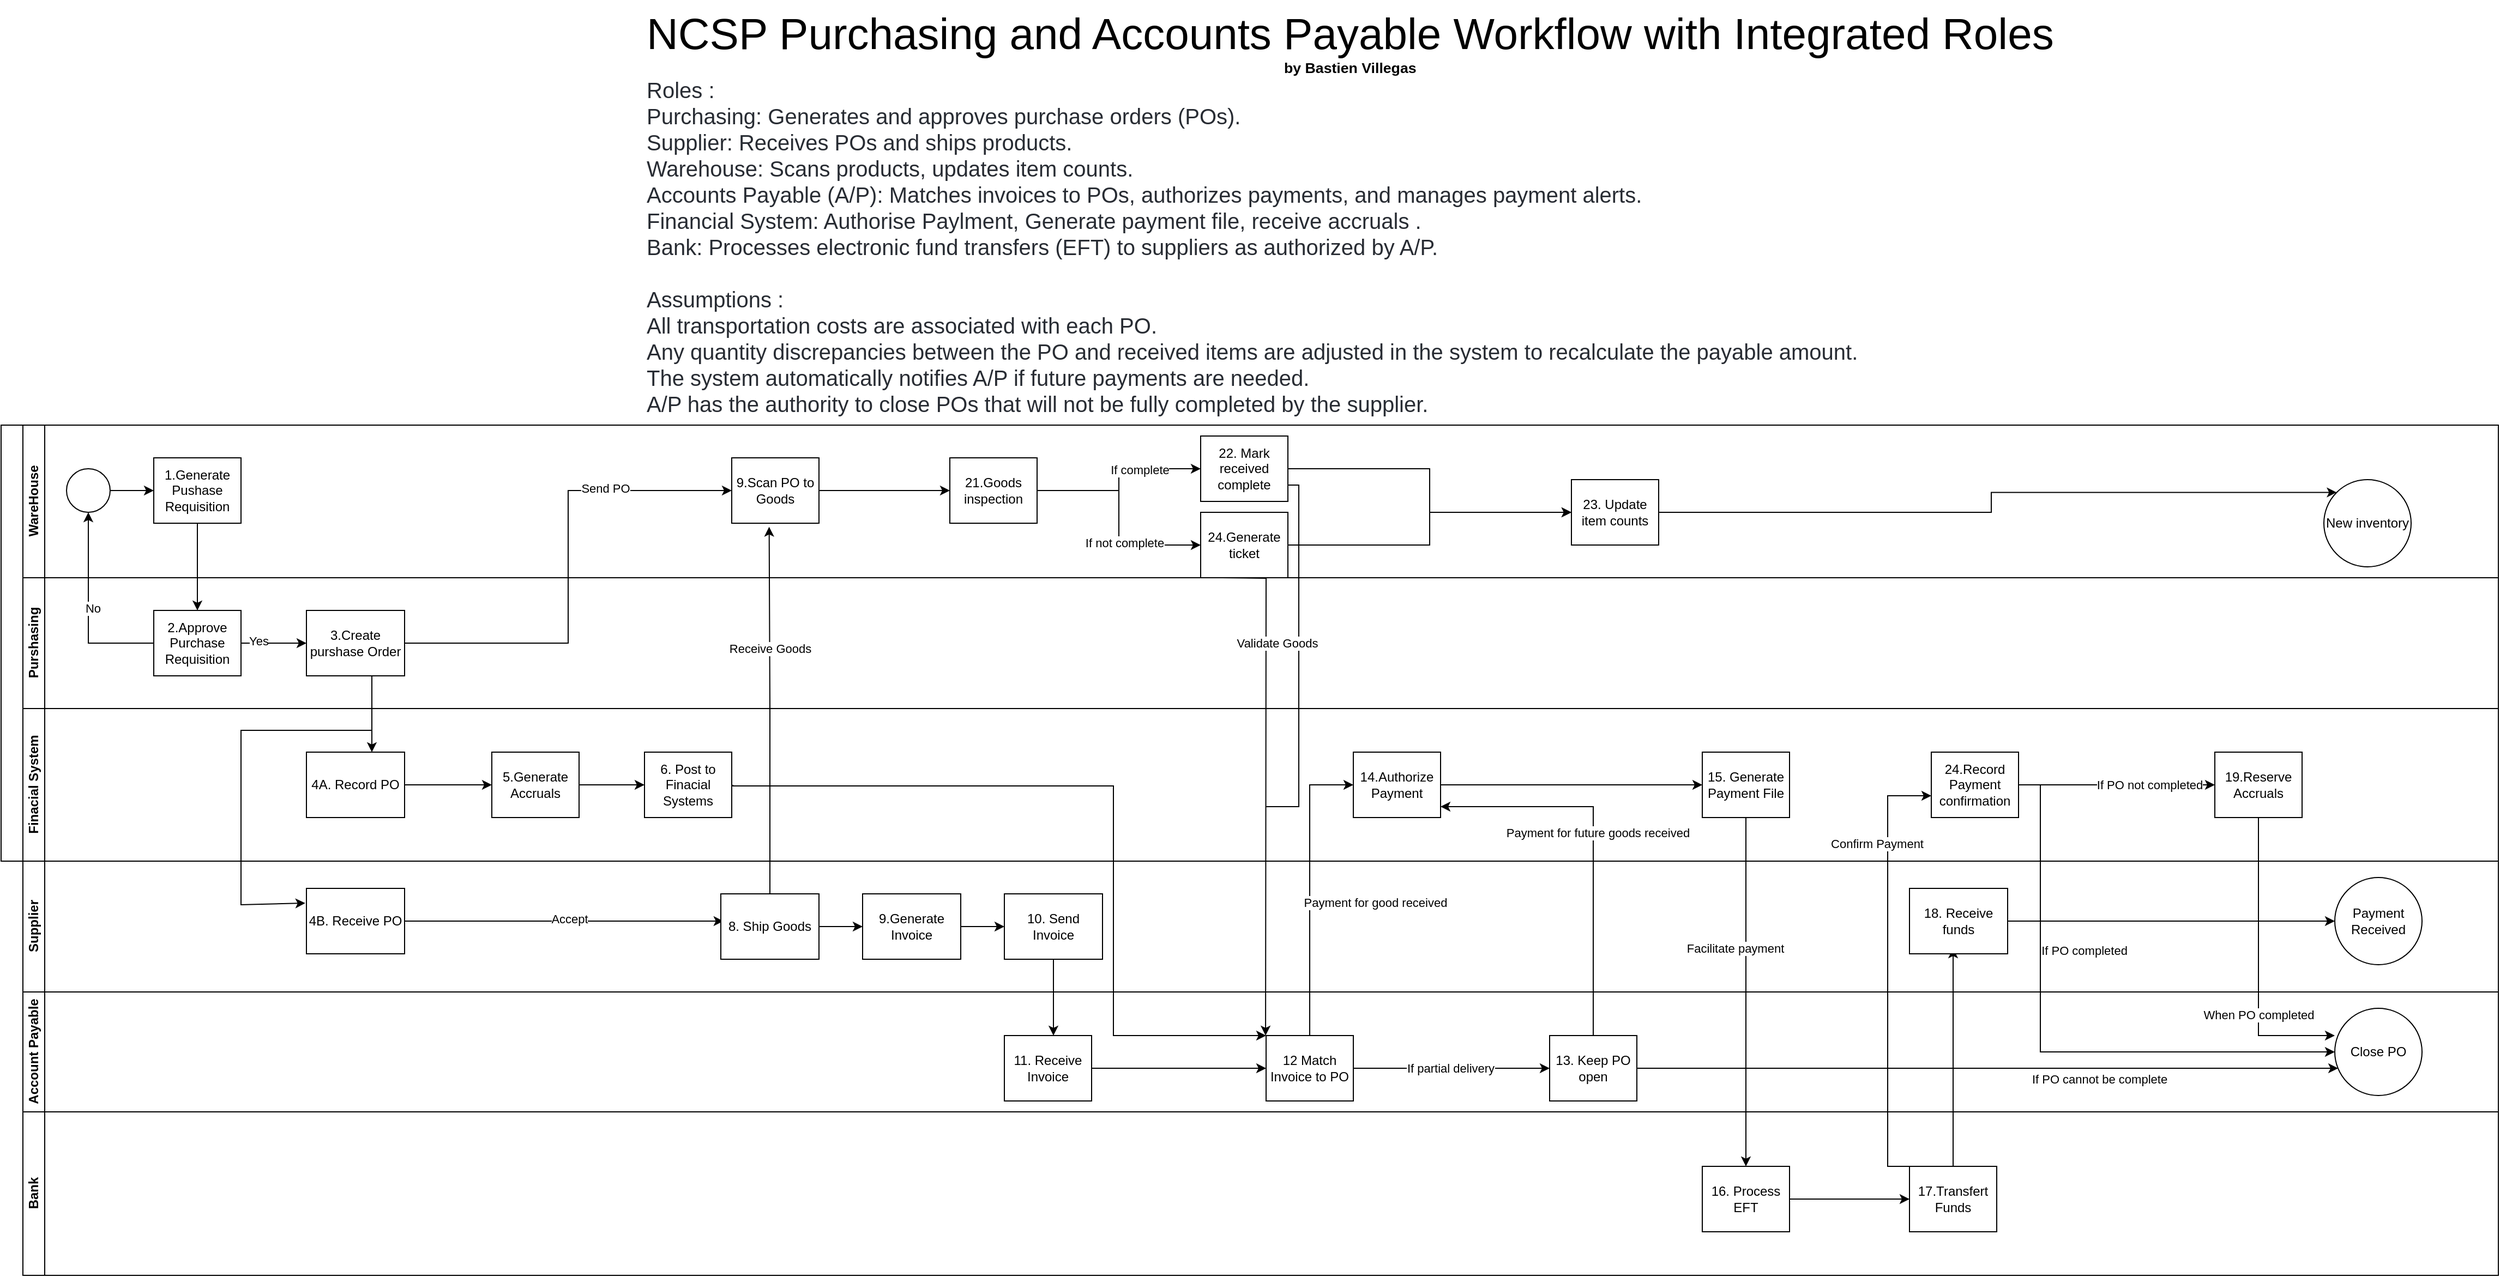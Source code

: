 <mxfile version="24.8.6">
  <diagram id="prtHgNgQTEPvFCAcTncT" name="Page-1">
    <mxGraphModel dx="1509" dy="1954" grid="1" gridSize="10" guides="1" tooltips="1" connect="1" arrows="1" fold="1" page="1" pageScale="1" pageWidth="827" pageHeight="1169" math="0" shadow="0">
      <root>
        <mxCell id="0" />
        <mxCell id="1" parent="0" />
        <mxCell id="dNxyNK7c78bLwvsdeMH5-19" value="" style="swimlane;html=1;childLayout=stackLayout;resizeParent=1;resizeParentMax=0;horizontal=0;startSize=20;horizontalStack=0;" parent="1" vertex="1">
          <mxGeometry x="120" y="100" width="2290" height="400" as="geometry" />
        </mxCell>
        <mxCell id="dNxyNK7c78bLwvsdeMH5-20" value="WareHouse" style="swimlane;html=1;startSize=20;horizontal=0;" parent="dNxyNK7c78bLwvsdeMH5-19" vertex="1">
          <mxGeometry x="20" width="2270" height="140" as="geometry" />
        </mxCell>
        <mxCell id="dNxyNK7c78bLwvsdeMH5-25" value="" style="edgeStyle=orthogonalEdgeStyle;rounded=0;orthogonalLoop=1;jettySize=auto;html=1;" parent="dNxyNK7c78bLwvsdeMH5-20" source="dNxyNK7c78bLwvsdeMH5-23" target="dNxyNK7c78bLwvsdeMH5-24" edge="1">
          <mxGeometry relative="1" as="geometry" />
        </mxCell>
        <mxCell id="dNxyNK7c78bLwvsdeMH5-23" value="" style="ellipse;whiteSpace=wrap;html=1;" parent="dNxyNK7c78bLwvsdeMH5-20" vertex="1">
          <mxGeometry x="40" y="40" width="40" height="40" as="geometry" />
        </mxCell>
        <mxCell id="dNxyNK7c78bLwvsdeMH5-24" value="1.Generate Pushase Requisition" style="rounded=0;whiteSpace=wrap;html=1;fontFamily=Helvetica;fontSize=12;fontColor=#000000;align=center;" parent="dNxyNK7c78bLwvsdeMH5-20" vertex="1">
          <mxGeometry x="120" y="30" width="80" height="60" as="geometry" />
        </mxCell>
        <mxCell id="GPdUt59Fllx6KTMSL-Bm-47" style="edgeStyle=orthogonalEdgeStyle;rounded=0;orthogonalLoop=1;jettySize=auto;html=1;entryX=0;entryY=0.5;entryDx=0;entryDy=0;" parent="dNxyNK7c78bLwvsdeMH5-20" source="GPdUt59Fllx6KTMSL-Bm-37" edge="1">
          <mxGeometry relative="1" as="geometry">
            <mxPoint x="850" y="60" as="targetPoint" />
          </mxGeometry>
        </mxCell>
        <mxCell id="GPdUt59Fllx6KTMSL-Bm-37" value="9.Scan PO to Goods" style="rounded=0;whiteSpace=wrap;html=1;fontFamily=Helvetica;fontSize=12;fontColor=#000000;align=center;" parent="dNxyNK7c78bLwvsdeMH5-20" vertex="1">
          <mxGeometry x="650" y="30" width="80" height="60" as="geometry" />
        </mxCell>
        <mxCell id="GPdUt59Fllx6KTMSL-Bm-49" style="edgeStyle=orthogonalEdgeStyle;rounded=0;orthogonalLoop=1;jettySize=auto;html=1;entryX=0;entryY=0.5;entryDx=0;entryDy=0;" parent="dNxyNK7c78bLwvsdeMH5-20" source="GPdUt59Fllx6KTMSL-Bm-48" edge="1" target="GPdUt59Fllx6KTMSL-Bm-50">
          <mxGeometry relative="1" as="geometry">
            <mxPoint x="1350" y="60" as="targetPoint" />
          </mxGeometry>
        </mxCell>
        <mxCell id="jwcuVaJV-Ig-lTEbjZCl-29" style="edgeStyle=orthogonalEdgeStyle;rounded=0;orthogonalLoop=1;jettySize=auto;html=1;exitX=1;exitY=0.75;exitDx=0;exitDy=0;endArrow=none;endFill=0;" edge="1" parent="dNxyNK7c78bLwvsdeMH5-20" source="GPdUt59Fllx6KTMSL-Bm-48">
          <mxGeometry relative="1" as="geometry">
            <mxPoint x="1170" y="60" as="targetPoint" />
          </mxGeometry>
        </mxCell>
        <mxCell id="GPdUt59Fllx6KTMSL-Bm-48" value="22. Mark received complete " style="rounded=0;whiteSpace=wrap;html=1;fontFamily=Helvetica;fontSize=12;fontColor=#000000;align=center;" parent="dNxyNK7c78bLwvsdeMH5-20" vertex="1">
          <mxGeometry x="1080" y="10" width="80" height="60" as="geometry" />
        </mxCell>
        <mxCell id="GPdUt59Fllx6KTMSL-Bm-50" value="23. Update item counts" style="rounded=0;whiteSpace=wrap;html=1;fontFamily=Helvetica;fontSize=12;fontColor=#000000;align=center;" parent="dNxyNK7c78bLwvsdeMH5-20" vertex="1">
          <mxGeometry x="1420" y="50" width="80" height="60" as="geometry" />
        </mxCell>
        <mxCell id="GPdUt59Fllx6KTMSL-Bm-89" style="edgeStyle=orthogonalEdgeStyle;rounded=0;orthogonalLoop=1;jettySize=auto;html=1;entryX=0;entryY=0.5;entryDx=0;entryDy=0;" parent="dNxyNK7c78bLwvsdeMH5-20" source="GPdUt59Fllx6KTMSL-Bm-88" target="GPdUt59Fllx6KTMSL-Bm-48" edge="1">
          <mxGeometry relative="1" as="geometry" />
        </mxCell>
        <mxCell id="jwcuVaJV-Ig-lTEbjZCl-24" value="If complete" style="edgeLabel;html=1;align=center;verticalAlign=middle;resizable=0;points=[];" vertex="1" connectable="0" parent="GPdUt59Fllx6KTMSL-Bm-89">
          <mxGeometry x="0.347" relative="1" as="geometry">
            <mxPoint x="-1" y="1" as="offset" />
          </mxGeometry>
        </mxCell>
        <mxCell id="jwcuVaJV-Ig-lTEbjZCl-25" style="edgeStyle=orthogonalEdgeStyle;rounded=0;orthogonalLoop=1;jettySize=auto;html=1;entryX=0;entryY=0.5;entryDx=0;entryDy=0;" edge="1" parent="dNxyNK7c78bLwvsdeMH5-20" source="GPdUt59Fllx6KTMSL-Bm-88" target="jwcuVaJV-Ig-lTEbjZCl-17">
          <mxGeometry relative="1" as="geometry" />
        </mxCell>
        <mxCell id="jwcuVaJV-Ig-lTEbjZCl-26" value="If not complete" style="edgeLabel;html=1;align=center;verticalAlign=middle;resizable=0;points=[];" vertex="1" connectable="0" parent="jwcuVaJV-Ig-lTEbjZCl-25">
          <mxGeometry x="0.307" y="2" relative="1" as="geometry">
            <mxPoint x="-1" as="offset" />
          </mxGeometry>
        </mxCell>
        <mxCell id="GPdUt59Fllx6KTMSL-Bm-88" value="21.Goods inspection" style="rounded=0;whiteSpace=wrap;html=1;fontFamily=Helvetica;fontSize=12;fontColor=#000000;align=center;" parent="dNxyNK7c78bLwvsdeMH5-20" vertex="1">
          <mxGeometry x="850" y="30" width="80" height="60" as="geometry" />
        </mxCell>
        <mxCell id="jwcuVaJV-Ig-lTEbjZCl-27" style="edgeStyle=orthogonalEdgeStyle;rounded=0;orthogonalLoop=1;jettySize=auto;html=1;entryX=0;entryY=0.5;entryDx=0;entryDy=0;" edge="1" parent="dNxyNK7c78bLwvsdeMH5-20" source="jwcuVaJV-Ig-lTEbjZCl-17" target="GPdUt59Fllx6KTMSL-Bm-50">
          <mxGeometry relative="1" as="geometry" />
        </mxCell>
        <mxCell id="jwcuVaJV-Ig-lTEbjZCl-17" value="24.Generate ticket" style="rounded=0;whiteSpace=wrap;html=1;fontFamily=Helvetica;fontSize=12;fontColor=#000000;align=center;" vertex="1" parent="dNxyNK7c78bLwvsdeMH5-20">
          <mxGeometry x="1080" y="80" width="80" height="60" as="geometry" />
        </mxCell>
        <mxCell id="GPdUt59Fllx6KTMSL-Bm-82" value="New inventory" style="ellipse;whiteSpace=wrap;html=1;aspect=fixed;" parent="dNxyNK7c78bLwvsdeMH5-20" vertex="1">
          <mxGeometry x="2110" y="50" width="80" height="80" as="geometry" />
        </mxCell>
        <mxCell id="GPdUt59Fllx6KTMSL-Bm-78" style="edgeStyle=orthogonalEdgeStyle;rounded=0;orthogonalLoop=1;jettySize=auto;html=1;entryX=0;entryY=0;entryDx=0;entryDy=0;" parent="dNxyNK7c78bLwvsdeMH5-20" source="GPdUt59Fllx6KTMSL-Bm-50" edge="1" target="GPdUt59Fllx6KTMSL-Bm-82">
          <mxGeometry relative="1" as="geometry">
            <mxPoint x="2100" y="80" as="targetPoint" />
          </mxGeometry>
        </mxCell>
        <mxCell id="dNxyNK7c78bLwvsdeMH5-21" value="Purshasing" style="swimlane;html=1;startSize=20;horizontal=0;" parent="dNxyNK7c78bLwvsdeMH5-19" vertex="1">
          <mxGeometry x="20" y="140" width="2270" height="120" as="geometry" />
        </mxCell>
        <mxCell id="GPdUt59Fllx6KTMSL-Bm-22" value="" style="edgeStyle=orthogonalEdgeStyle;rounded=0;orthogonalLoop=1;jettySize=auto;html=1;" parent="dNxyNK7c78bLwvsdeMH5-21" source="GPdUt59Fllx6KTMSL-Bm-18" target="GPdUt59Fllx6KTMSL-Bm-21" edge="1">
          <mxGeometry relative="1" as="geometry" />
        </mxCell>
        <mxCell id="GPdUt59Fllx6KTMSL-Bm-23" value="Yes" style="edgeLabel;html=1;align=center;verticalAlign=middle;resizable=0;points=[];" parent="GPdUt59Fllx6KTMSL-Bm-22" vertex="1" connectable="0">
          <mxGeometry x="-0.467" y="2" relative="1" as="geometry">
            <mxPoint as="offset" />
          </mxGeometry>
        </mxCell>
        <mxCell id="GPdUt59Fllx6KTMSL-Bm-18" value="2.Approve Purchase Requisition" style="rounded=0;whiteSpace=wrap;html=1;fontFamily=Helvetica;fontSize=12;fontColor=#000000;align=center;" parent="dNxyNK7c78bLwvsdeMH5-21" vertex="1">
          <mxGeometry x="120" y="30" width="80" height="60" as="geometry" />
        </mxCell>
        <mxCell id="GPdUt59Fllx6KTMSL-Bm-21" value="3.Create purshase Order" style="whiteSpace=wrap;html=1;fontColor=#000000;rounded=0;" parent="dNxyNK7c78bLwvsdeMH5-21" vertex="1">
          <mxGeometry x="260" y="30" width="90" height="60" as="geometry" />
        </mxCell>
        <mxCell id="jwcuVaJV-Ig-lTEbjZCl-28" style="edgeStyle=orthogonalEdgeStyle;rounded=0;orthogonalLoop=1;jettySize=auto;html=1;endArrow=none;endFill=0;" edge="1" parent="dNxyNK7c78bLwvsdeMH5-21">
          <mxGeometry relative="1" as="geometry">
            <mxPoint x="1140" y="210" as="targetPoint" />
            <mxPoint x="1170" y="-80" as="sourcePoint" />
            <Array as="points">
              <mxPoint x="1170" y="210" />
              <mxPoint x="1140" y="210" />
            </Array>
          </mxGeometry>
        </mxCell>
        <mxCell id="GPdUt59Fllx6KTMSL-Bm-19" style="edgeStyle=orthogonalEdgeStyle;rounded=0;orthogonalLoop=1;jettySize=auto;html=1;entryX=0.5;entryY=1;entryDx=0;entryDy=0;" parent="dNxyNK7c78bLwvsdeMH5-19" source="GPdUt59Fllx6KTMSL-Bm-18" target="dNxyNK7c78bLwvsdeMH5-23" edge="1">
          <mxGeometry relative="1" as="geometry" />
        </mxCell>
        <mxCell id="GPdUt59Fllx6KTMSL-Bm-20" value="No" style="edgeLabel;html=1;align=center;verticalAlign=middle;resizable=0;points=[];" parent="GPdUt59Fllx6KTMSL-Bm-19" vertex="1" connectable="0">
          <mxGeometry x="0.025" y="-4" relative="1" as="geometry">
            <mxPoint as="offset" />
          </mxGeometry>
        </mxCell>
        <mxCell id="dNxyNK7c78bLwvsdeMH5-22" value="Finacial System" style="swimlane;html=1;startSize=20;horizontal=0;" parent="dNxyNK7c78bLwvsdeMH5-19" vertex="1">
          <mxGeometry x="20" y="260" width="2270" height="140" as="geometry" />
        </mxCell>
        <mxCell id="GPdUt59Fllx6KTMSL-Bm-28" style="edgeStyle=orthogonalEdgeStyle;rounded=0;orthogonalLoop=1;jettySize=auto;html=1;" parent="dNxyNK7c78bLwvsdeMH5-22" source="GPdUt59Fllx6KTMSL-Bm-25" edge="1">
          <mxGeometry relative="1" as="geometry">
            <mxPoint x="430" y="70" as="targetPoint" />
          </mxGeometry>
        </mxCell>
        <mxCell id="GPdUt59Fllx6KTMSL-Bm-25" value="4A. Record PO" style="whiteSpace=wrap;html=1;fontColor=#000000;rounded=0;" parent="dNxyNK7c78bLwvsdeMH5-22" vertex="1">
          <mxGeometry x="260" y="40" width="90" height="60" as="geometry" />
        </mxCell>
        <mxCell id="GPdUt59Fllx6KTMSL-Bm-31" style="edgeStyle=orthogonalEdgeStyle;rounded=0;orthogonalLoop=1;jettySize=auto;html=1;entryX=0;entryY=0.5;entryDx=0;entryDy=0;" parent="dNxyNK7c78bLwvsdeMH5-22" source="GPdUt59Fllx6KTMSL-Bm-29" target="GPdUt59Fllx6KTMSL-Bm-30" edge="1">
          <mxGeometry relative="1" as="geometry" />
        </mxCell>
        <mxCell id="GPdUt59Fllx6KTMSL-Bm-29" value="5.Generate Accruals" style="rounded=0;whiteSpace=wrap;html=1;fontFamily=Helvetica;fontSize=12;fontColor=#000000;align=center;" parent="dNxyNK7c78bLwvsdeMH5-22" vertex="1">
          <mxGeometry x="430" y="40" width="80" height="60" as="geometry" />
        </mxCell>
        <mxCell id="GPdUt59Fllx6KTMSL-Bm-30" value="6. Post to Finacial Systems" style="rounded=0;whiteSpace=wrap;html=1;fontFamily=Helvetica;fontSize=12;fontColor=#000000;align=center;" parent="dNxyNK7c78bLwvsdeMH5-22" vertex="1">
          <mxGeometry x="570" y="40" width="80" height="60" as="geometry" />
        </mxCell>
        <mxCell id="GPdUt59Fllx6KTMSL-Bm-61" style="edgeStyle=orthogonalEdgeStyle;rounded=0;orthogonalLoop=1;jettySize=auto;html=1;" parent="dNxyNK7c78bLwvsdeMH5-22" source="GPdUt59Fllx6KTMSL-Bm-58" edge="1">
          <mxGeometry relative="1" as="geometry">
            <mxPoint x="1540" y="70" as="targetPoint" />
          </mxGeometry>
        </mxCell>
        <mxCell id="GPdUt59Fllx6KTMSL-Bm-58" value="14.Authorize Payment" style="rounded=0;whiteSpace=wrap;html=1;fontFamily=Helvetica;fontSize=12;fontColor=#000000;align=center;" parent="dNxyNK7c78bLwvsdeMH5-22" vertex="1">
          <mxGeometry x="1220" y="40" width="80" height="60" as="geometry" />
        </mxCell>
        <mxCell id="GPdUt59Fllx6KTMSL-Bm-59" style="edgeStyle=orthogonalEdgeStyle;rounded=0;orthogonalLoop=1;jettySize=auto;html=1;entryX=1;entryY=0.5;entryDx=0;entryDy=0;exitX=0.5;exitY=0;exitDx=0;exitDy=0;" parent="dNxyNK7c78bLwvsdeMH5-22" source="GPdUt59Fllx6KTMSL-Bm-56" edge="1">
          <mxGeometry relative="1" as="geometry">
            <mxPoint x="1440.0" y="320.0" as="sourcePoint" />
            <mxPoint x="1300" y="90" as="targetPoint" />
            <Array as="points">
              <mxPoint x="1440" y="90" />
            </Array>
          </mxGeometry>
        </mxCell>
        <mxCell id="GPdUt59Fllx6KTMSL-Bm-60" value="Payment for future goods received" style="edgeLabel;html=1;align=center;verticalAlign=middle;resizable=0;points=[];" parent="GPdUt59Fllx6KTMSL-Bm-59" vertex="1" connectable="0">
          <mxGeometry x="0.067" y="-4" relative="1" as="geometry">
            <mxPoint as="offset" />
          </mxGeometry>
        </mxCell>
        <mxCell id="GPdUt59Fllx6KTMSL-Bm-63" style="edgeStyle=orthogonalEdgeStyle;rounded=0;orthogonalLoop=1;jettySize=auto;html=1;" parent="dNxyNK7c78bLwvsdeMH5-22" source="GPdUt59Fllx6KTMSL-Bm-62" edge="1">
          <mxGeometry relative="1" as="geometry">
            <mxPoint x="1580" y="420.0" as="targetPoint" />
          </mxGeometry>
        </mxCell>
        <mxCell id="GPdUt59Fllx6KTMSL-Bm-84" value="Facilitate payment" style="edgeLabel;html=1;align=center;verticalAlign=middle;resizable=0;points=[];" parent="GPdUt59Fllx6KTMSL-Bm-63" vertex="1" connectable="0">
          <mxGeometry x="-0.3" y="4" relative="1" as="geometry">
            <mxPoint x="-14" y="8" as="offset" />
          </mxGeometry>
        </mxCell>
        <mxCell id="GPdUt59Fllx6KTMSL-Bm-71" style="edgeStyle=orthogonalEdgeStyle;rounded=0;orthogonalLoop=1;jettySize=auto;html=1;" parent="dNxyNK7c78bLwvsdeMH5-22" edge="1">
          <mxGeometry relative="1" as="geometry">
            <mxPoint x="2010" y="70" as="targetPoint" />
            <mxPoint x="1830" y="70" as="sourcePoint" />
          </mxGeometry>
        </mxCell>
        <mxCell id="GPdUt59Fllx6KTMSL-Bm-77" value="If PO not completed" style="edgeLabel;html=1;align=center;verticalAlign=middle;resizable=0;points=[];" parent="GPdUt59Fllx6KTMSL-Bm-71" vertex="1" connectable="0">
          <mxGeometry x="0.529" y="1" relative="1" as="geometry">
            <mxPoint x="-18" y="1" as="offset" />
          </mxGeometry>
        </mxCell>
        <mxCell id="GPdUt59Fllx6KTMSL-Bm-62" value="15. Generate Payment File" style="rounded=0;whiteSpace=wrap;html=1;fontFamily=Helvetica;fontSize=12;fontColor=#000000;align=center;" parent="dNxyNK7c78bLwvsdeMH5-22" vertex="1">
          <mxGeometry x="1540" y="40" width="80" height="60" as="geometry" />
        </mxCell>
        <mxCell id="GPdUt59Fllx6KTMSL-Bm-72" value="19.Reserve Accruals" style="rounded=0;whiteSpace=wrap;html=1;fontFamily=Helvetica;fontSize=12;fontColor=#000000;align=center;" parent="dNxyNK7c78bLwvsdeMH5-22" vertex="1">
          <mxGeometry x="2010" y="40" width="80" height="60" as="geometry" />
        </mxCell>
        <mxCell id="GPdUt59Fllx6KTMSL-Bm-75" value="" style="endArrow=classic;html=1;rounded=0;entryX=0;entryY=0.5;entryDx=0;entryDy=0;" parent="dNxyNK7c78bLwvsdeMH5-22" target="GPdUt59Fllx6KTMSL-Bm-70" edge="1">
          <mxGeometry width="50" height="50" relative="1" as="geometry">
            <mxPoint x="1850" y="70" as="sourcePoint" />
            <mxPoint x="2030" y="315.0" as="targetPoint" />
            <Array as="points">
              <mxPoint x="1850" y="315" />
            </Array>
          </mxGeometry>
        </mxCell>
        <mxCell id="jwcuVaJV-Ig-lTEbjZCl-15" value="If PO completed" style="edgeLabel;html=1;align=center;verticalAlign=middle;resizable=0;points=[];" vertex="1" connectable="0" parent="GPdUt59Fllx6KTMSL-Bm-75">
          <mxGeometry x="-0.409" y="-1" relative="1" as="geometry">
            <mxPoint x="41" as="offset" />
          </mxGeometry>
        </mxCell>
        <mxCell id="GPdUt59Fllx6KTMSL-Bm-94" value="24.Record Payment confirmation" style="rounded=0;whiteSpace=wrap;html=1;fontFamily=Helvetica;fontSize=12;fontColor=#000000;align=center;" parent="dNxyNK7c78bLwvsdeMH5-22" vertex="1">
          <mxGeometry x="1750" y="40" width="80" height="60" as="geometry" />
        </mxCell>
        <mxCell id="GPdUt59Fllx6KTMSL-Bm-32" value="" style="endArrow=classic;html=1;rounded=0;entryX=-0.012;entryY=0.558;entryDx=0;entryDy=0;entryPerimeter=0;" parent="dNxyNK7c78bLwvsdeMH5-22" edge="1">
          <mxGeometry width="50" height="50" relative="1" as="geometry">
            <mxPoint x="320" y="20" as="sourcePoint" />
            <mxPoint x="258.92" y="178.48" as="targetPoint" />
            <Array as="points">
              <mxPoint x="250" y="20" />
              <mxPoint x="200" y="20" />
              <mxPoint x="200" y="180" />
            </Array>
          </mxGeometry>
        </mxCell>
        <mxCell id="GPdUt59Fllx6KTMSL-Bm-24" style="edgeStyle=orthogonalEdgeStyle;rounded=0;orthogonalLoop=1;jettySize=auto;html=1;" parent="dNxyNK7c78bLwvsdeMH5-22" edge="1">
          <mxGeometry relative="1" as="geometry">
            <mxPoint x="320" y="40" as="targetPoint" />
            <mxPoint x="320" y="-30" as="sourcePoint" />
          </mxGeometry>
        </mxCell>
        <mxCell id="GPdUt59Fllx6KTMSL-Bm-51" style="edgeStyle=orthogonalEdgeStyle;rounded=0;orthogonalLoop=1;jettySize=auto;html=1;entryX=0.25;entryY=0;entryDx=0;entryDy=0;" parent="dNxyNK7c78bLwvsdeMH5-22" edge="1">
          <mxGeometry relative="1" as="geometry">
            <mxPoint x="1099.53" y="-120" as="sourcePoint" />
            <mxPoint x="1139.53" y="300" as="targetPoint" />
          </mxGeometry>
        </mxCell>
        <mxCell id="GPdUt59Fllx6KTMSL-Bm-52" value="Validate Goods" style="edgeLabel;html=1;align=center;verticalAlign=middle;resizable=0;points=[];" parent="GPdUt59Fllx6KTMSL-Bm-51" vertex="1" connectable="0">
          <mxGeometry x="-0.17" y="5" relative="1" as="geometry">
            <mxPoint x="5" y="-91" as="offset" />
          </mxGeometry>
        </mxCell>
        <mxCell id="jwcuVaJV-Ig-lTEbjZCl-21" style="edgeStyle=orthogonalEdgeStyle;rounded=0;orthogonalLoop=1;jettySize=auto;html=1;entryX=0;entryY=0.5;entryDx=0;entryDy=0;" edge="1" parent="dNxyNK7c78bLwvsdeMH5-19" source="GPdUt59Fllx6KTMSL-Bm-21" target="GPdUt59Fllx6KTMSL-Bm-37">
          <mxGeometry relative="1" as="geometry" />
        </mxCell>
        <mxCell id="jwcuVaJV-Ig-lTEbjZCl-22" value="Send PO" style="edgeLabel;html=1;align=center;verticalAlign=middle;resizable=0;points=[];" vertex="1" connectable="0" parent="jwcuVaJV-Ig-lTEbjZCl-21">
          <mxGeometry x="0.475" y="2" relative="1" as="geometry">
            <mxPoint x="-1" as="offset" />
          </mxGeometry>
        </mxCell>
        <mxCell id="GPdUt59Fllx6KTMSL-Bm-16" style="edgeStyle=orthogonalEdgeStyle;rounded=0;orthogonalLoop=1;jettySize=auto;html=1;entryX=0.5;entryY=0;entryDx=0;entryDy=0;" parent="dNxyNK7c78bLwvsdeMH5-19" source="dNxyNK7c78bLwvsdeMH5-24" edge="1" target="GPdUt59Fllx6KTMSL-Bm-18">
          <mxGeometry relative="1" as="geometry">
            <mxPoint x="180" y="150" as="targetPoint" />
          </mxGeometry>
        </mxCell>
        <mxCell id="GPdUt59Fllx6KTMSL-Bm-1" value="Bank" style="swimlane;html=1;startSize=20;horizontal=0;" parent="1" vertex="1">
          <mxGeometry x="140" y="730" width="2270" height="150" as="geometry" />
        </mxCell>
        <mxCell id="GPdUt59Fllx6KTMSL-Bm-65" style="edgeStyle=orthogonalEdgeStyle;rounded=0;orthogonalLoop=1;jettySize=auto;html=1;" parent="GPdUt59Fllx6KTMSL-Bm-1" source="GPdUt59Fllx6KTMSL-Bm-64" edge="1">
          <mxGeometry relative="1" as="geometry">
            <mxPoint x="1730" y="80.0" as="targetPoint" />
          </mxGeometry>
        </mxCell>
        <mxCell id="GPdUt59Fllx6KTMSL-Bm-64" value="16. Process EFT" style="whiteSpace=wrap;html=1;fontColor=#000000;rounded=0;" parent="GPdUt59Fllx6KTMSL-Bm-1" vertex="1">
          <mxGeometry x="1540" y="50" width="80" height="60" as="geometry" />
        </mxCell>
        <mxCell id="GPdUt59Fllx6KTMSL-Bm-67" style="edgeStyle=orthogonalEdgeStyle;rounded=0;orthogonalLoop=1;jettySize=auto;html=1;" parent="GPdUt59Fllx6KTMSL-Bm-1" source="GPdUt59Fllx6KTMSL-Bm-66" edge="1">
          <mxGeometry relative="1" as="geometry">
            <mxPoint x="1770" y="-150.0" as="targetPoint" />
          </mxGeometry>
        </mxCell>
        <mxCell id="GPdUt59Fllx6KTMSL-Bm-66" value="17.Transfert Funds" style="whiteSpace=wrap;html=1;fontColor=#000000;rounded=0;" parent="GPdUt59Fllx6KTMSL-Bm-1" vertex="1">
          <mxGeometry x="1730" y="50" width="80" height="60" as="geometry" />
        </mxCell>
        <mxCell id="GPdUt59Fllx6KTMSL-Bm-5" value="Supplier" style="swimlane;html=1;startSize=20;horizontal=0;" parent="1" vertex="1">
          <mxGeometry x="140" y="500" width="2270" height="120" as="geometry" />
        </mxCell>
        <mxCell id="GPdUt59Fllx6KTMSL-Bm-34" style="edgeStyle=orthogonalEdgeStyle;rounded=0;orthogonalLoop=1;jettySize=auto;html=1;" parent="GPdUt59Fllx6KTMSL-Bm-5" source="GPdUt59Fllx6KTMSL-Bm-33" edge="1">
          <mxGeometry relative="1" as="geometry">
            <mxPoint x="642.381" y="55" as="targetPoint" />
          </mxGeometry>
        </mxCell>
        <mxCell id="GPdUt59Fllx6KTMSL-Bm-54" value="Accept" style="edgeLabel;html=1;align=center;verticalAlign=middle;resizable=0;points=[];" parent="GPdUt59Fllx6KTMSL-Bm-34" vertex="1" connectable="0">
          <mxGeometry x="0.035" y="3" relative="1" as="geometry">
            <mxPoint as="offset" />
          </mxGeometry>
        </mxCell>
        <mxCell id="GPdUt59Fllx6KTMSL-Bm-33" value="4B. Receive PO" style="whiteSpace=wrap;html=1;fontColor=#000000;rounded=0;" parent="GPdUt59Fllx6KTMSL-Bm-5" vertex="1">
          <mxGeometry x="260" y="25" width="90" height="60" as="geometry" />
        </mxCell>
        <mxCell id="GPdUt59Fllx6KTMSL-Bm-38" style="edgeStyle=orthogonalEdgeStyle;rounded=0;orthogonalLoop=1;jettySize=auto;html=1;" parent="GPdUt59Fllx6KTMSL-Bm-5" source="GPdUt59Fllx6KTMSL-Bm-35" edge="1">
          <mxGeometry relative="1" as="geometry">
            <mxPoint x="770" y="60" as="targetPoint" />
          </mxGeometry>
        </mxCell>
        <mxCell id="GPdUt59Fllx6KTMSL-Bm-35" value="8. Ship Goods" style="whiteSpace=wrap;html=1;fontColor=#000000;rounded=0;" parent="GPdUt59Fllx6KTMSL-Bm-5" vertex="1">
          <mxGeometry x="640" y="30" width="90" height="60" as="geometry" />
        </mxCell>
        <mxCell id="GPdUt59Fllx6KTMSL-Bm-40" style="edgeStyle=orthogonalEdgeStyle;rounded=0;orthogonalLoop=1;jettySize=auto;html=1;" parent="GPdUt59Fllx6KTMSL-Bm-5" source="GPdUt59Fllx6KTMSL-Bm-39" edge="1">
          <mxGeometry relative="1" as="geometry">
            <mxPoint x="900" y="60" as="targetPoint" />
          </mxGeometry>
        </mxCell>
        <mxCell id="GPdUt59Fllx6KTMSL-Bm-39" value="9.Generate Invoice" style="whiteSpace=wrap;html=1;fontColor=#000000;rounded=0;" parent="GPdUt59Fllx6KTMSL-Bm-5" vertex="1">
          <mxGeometry x="770" y="30" width="90" height="60" as="geometry" />
        </mxCell>
        <mxCell id="GPdUt59Fllx6KTMSL-Bm-42" style="edgeStyle=orthogonalEdgeStyle;rounded=0;orthogonalLoop=1;jettySize=auto;html=1;" parent="GPdUt59Fllx6KTMSL-Bm-5" source="GPdUt59Fllx6KTMSL-Bm-41" edge="1">
          <mxGeometry relative="1" as="geometry">
            <mxPoint x="945" y="160.0" as="targetPoint" />
          </mxGeometry>
        </mxCell>
        <mxCell id="GPdUt59Fllx6KTMSL-Bm-41" value="10. Send Invoice" style="whiteSpace=wrap;html=1;fontColor=#000000;rounded=0;" parent="GPdUt59Fllx6KTMSL-Bm-5" vertex="1">
          <mxGeometry x="900" y="30" width="90" height="60" as="geometry" />
        </mxCell>
        <mxCell id="GPdUt59Fllx6KTMSL-Bm-81" style="edgeStyle=orthogonalEdgeStyle;rounded=0;orthogonalLoop=1;jettySize=auto;html=1;entryX=0;entryY=0.5;entryDx=0;entryDy=0;" parent="GPdUt59Fllx6KTMSL-Bm-5" source="GPdUt59Fllx6KTMSL-Bm-68" edge="1" target="GPdUt59Fllx6KTMSL-Bm-79">
          <mxGeometry relative="1" as="geometry">
            <mxPoint x="2090" y="55.0" as="targetPoint" />
          </mxGeometry>
        </mxCell>
        <mxCell id="GPdUt59Fllx6KTMSL-Bm-68" value="18. Receive funds" style="whiteSpace=wrap;html=1;fontColor=#000000;rounded=0;" parent="GPdUt59Fllx6KTMSL-Bm-5" vertex="1">
          <mxGeometry x="1730" y="25" width="90" height="60" as="geometry" />
        </mxCell>
        <mxCell id="GPdUt59Fllx6KTMSL-Bm-79" value="Payment Received" style="ellipse;whiteSpace=wrap;html=1;aspect=fixed;" parent="GPdUt59Fllx6KTMSL-Bm-5" vertex="1">
          <mxGeometry x="2120" y="15" width="80" height="80" as="geometry" />
        </mxCell>
        <mxCell id="GPdUt59Fllx6KTMSL-Bm-9" value="Account Payable" style="swimlane;html=1;startSize=20;horizontal=0;" parent="1" vertex="1">
          <mxGeometry x="140" y="620" width="2270" height="110" as="geometry" />
        </mxCell>
        <mxCell id="GPdUt59Fllx6KTMSL-Bm-44" style="edgeStyle=orthogonalEdgeStyle;rounded=0;orthogonalLoop=1;jettySize=auto;html=1;entryX=0;entryY=0.5;entryDx=0;entryDy=0;" parent="GPdUt59Fllx6KTMSL-Bm-9" source="GPdUt59Fllx6KTMSL-Bm-43" target="GPdUt59Fllx6KTMSL-Bm-45" edge="1">
          <mxGeometry relative="1" as="geometry">
            <mxPoint x="1100" y="70.0" as="targetPoint" />
          </mxGeometry>
        </mxCell>
        <mxCell id="GPdUt59Fllx6KTMSL-Bm-43" value="11. Receive Invoice" style="whiteSpace=wrap;html=1;fontColor=#000000;rounded=0;" parent="GPdUt59Fllx6KTMSL-Bm-9" vertex="1">
          <mxGeometry x="900" y="40" width="80" height="60" as="geometry" />
        </mxCell>
        <mxCell id="GPdUt59Fllx6KTMSL-Bm-55" style="edgeStyle=orthogonalEdgeStyle;rounded=0;orthogonalLoop=1;jettySize=auto;html=1;entryX=0;entryY=0.5;entryDx=0;entryDy=0;" parent="GPdUt59Fllx6KTMSL-Bm-9" source="GPdUt59Fllx6KTMSL-Bm-45" target="GPdUt59Fllx6KTMSL-Bm-56" edge="1">
          <mxGeometry relative="1" as="geometry">
            <mxPoint x="1260" y="70.0" as="targetPoint" />
            <Array as="points">
              <mxPoint x="1340" y="70" />
              <mxPoint x="1340" y="70" />
            </Array>
          </mxGeometry>
        </mxCell>
        <mxCell id="GPdUt59Fllx6KTMSL-Bm-90" value="If partial delivery" style="edgeLabel;html=1;align=center;verticalAlign=middle;resizable=0;points=[];" parent="GPdUt59Fllx6KTMSL-Bm-55" vertex="1" connectable="0">
          <mxGeometry x="-0.243" y="-1" relative="1" as="geometry">
            <mxPoint x="21" y="-1" as="offset" />
          </mxGeometry>
        </mxCell>
        <mxCell id="GPdUt59Fllx6KTMSL-Bm-45" value="12 Match Invoice to PO" style="whiteSpace=wrap;html=1;fontColor=#000000;rounded=0;" parent="GPdUt59Fllx6KTMSL-Bm-9" vertex="1">
          <mxGeometry x="1140" y="40" width="80" height="60" as="geometry" />
        </mxCell>
        <mxCell id="GPdUt59Fllx6KTMSL-Bm-46" style="edgeStyle=orthogonalEdgeStyle;rounded=0;orthogonalLoop=1;jettySize=auto;html=1;entryX=0;entryY=0;entryDx=0;entryDy=0;" parent="GPdUt59Fllx6KTMSL-Bm-9" target="GPdUt59Fllx6KTMSL-Bm-45" edge="1">
          <mxGeometry relative="1" as="geometry">
            <mxPoint x="651" y="-190.0" as="sourcePoint" />
            <mxPoint x="1101" y="40" as="targetPoint" />
            <Array as="points">
              <mxPoint x="1000" y="-189" />
              <mxPoint x="1000" y="40" />
            </Array>
          </mxGeometry>
        </mxCell>
        <mxCell id="GPdUt59Fllx6KTMSL-Bm-69" style="edgeStyle=orthogonalEdgeStyle;rounded=0;orthogonalLoop=1;jettySize=auto;html=1;entryX=0.038;entryY=0.688;entryDx=0;entryDy=0;entryPerimeter=0;" parent="GPdUt59Fllx6KTMSL-Bm-9" source="GPdUt59Fllx6KTMSL-Bm-56" target="GPdUt59Fllx6KTMSL-Bm-70" edge="1">
          <mxGeometry relative="1" as="geometry">
            <mxPoint x="2090" y="70.0" as="targetPoint" />
          </mxGeometry>
        </mxCell>
        <mxCell id="GPdUt59Fllx6KTMSL-Bm-85" value="If PO cannot be complete" style="edgeLabel;html=1;align=center;verticalAlign=middle;resizable=0;points=[];" parent="GPdUt59Fllx6KTMSL-Bm-69" vertex="1" connectable="0">
          <mxGeometry x="-0.486" y="-5" relative="1" as="geometry">
            <mxPoint x="258" y="5" as="offset" />
          </mxGeometry>
        </mxCell>
        <mxCell id="GPdUt59Fllx6KTMSL-Bm-56" value="13. Keep PO open" style="whiteSpace=wrap;html=1;fontColor=#000000;rounded=0;" parent="GPdUt59Fllx6KTMSL-Bm-9" vertex="1">
          <mxGeometry x="1400" y="40" width="80" height="60" as="geometry" />
        </mxCell>
        <mxCell id="GPdUt59Fllx6KTMSL-Bm-70" value="Close PO" style="ellipse;whiteSpace=wrap;html=1;aspect=fixed;" parent="GPdUt59Fllx6KTMSL-Bm-9" vertex="1">
          <mxGeometry x="2120" y="15" width="80" height="80" as="geometry" />
        </mxCell>
        <mxCell id="GPdUt59Fllx6KTMSL-Bm-57" style="edgeStyle=orthogonalEdgeStyle;rounded=0;orthogonalLoop=1;jettySize=auto;html=1;entryX=0;entryY=0.5;entryDx=0;entryDy=0;" parent="1" source="GPdUt59Fllx6KTMSL-Bm-45" target="GPdUt59Fllx6KTMSL-Bm-58" edge="1">
          <mxGeometry relative="1" as="geometry">
            <mxPoint x="1350" y="440" as="targetPoint" />
          </mxGeometry>
        </mxCell>
        <mxCell id="GPdUt59Fllx6KTMSL-Bm-96" value="Payment for good received" style="edgeLabel;html=1;align=center;verticalAlign=middle;resizable=0;points=[];" parent="GPdUt59Fllx6KTMSL-Bm-57" vertex="1" connectable="0">
          <mxGeometry x="-0.096" y="1" relative="1" as="geometry">
            <mxPoint x="61" as="offset" />
          </mxGeometry>
        </mxCell>
        <mxCell id="GPdUt59Fllx6KTMSL-Bm-73" style="edgeStyle=orthogonalEdgeStyle;rounded=0;orthogonalLoop=1;jettySize=auto;html=1;entryX=0;entryY=0.313;entryDx=0;entryDy=0;entryPerimeter=0;" parent="1" source="GPdUt59Fllx6KTMSL-Bm-72" target="GPdUt59Fllx6KTMSL-Bm-70" edge="1">
          <mxGeometry relative="1" as="geometry">
            <mxPoint x="2280" y="630.0" as="targetPoint" />
            <Array as="points">
              <mxPoint x="2190" y="660" />
            </Array>
          </mxGeometry>
        </mxCell>
        <mxCell id="GPdUt59Fllx6KTMSL-Bm-74" value="When PO completed" style="edgeLabel;html=1;align=center;verticalAlign=middle;resizable=0;points=[];" parent="GPdUt59Fllx6KTMSL-Bm-73" vertex="1" connectable="0">
          <mxGeometry x="0.025" y="-4" relative="1" as="geometry">
            <mxPoint x="4" y="42" as="offset" />
          </mxGeometry>
        </mxCell>
        <UserObject label="&lt;div style=&quot;font-size: 40px;&quot; align=&quot;center&quot;&gt;NCSP Purchasing and Accounts Payable Workflow with Integrated Roles&lt;span data-lucid-type=&quot;application/vnd.lucid.text&quot; data-lucid-content=&quot;{&amp;quot;t&amp;quot;:&amp;quot;NCSP Purchasing and Payables Process Flow Overview\nby Bastien Villegas\nRoles : \nPurchasing: Generates and approves purchase orders (POs).\nSupplier: Receives POs and ships products.\nWarehouse: Scans products, updates item counts.\nAccounts Payable (A/P): Matches invoices to POs, authorizes payments, and manages payment alerts.\nFinancial System: Authorise Paylment, Generate payment file, receive accruals .\nBank: Processes electronic fund transfers (EFT) to suppliers as authorized by A/P.\n\nAssumptions :\nAll transportation costs are associated with each PO.\nAny quantity discrepancies between the PO and received items are adjusted in the system to recalculate the payable amount.\nThe system automatically notifies A/P if future payments are needed.\nA/P has the authority to close POs that will not be fully completed by the supplier.&amp;quot;,&amp;quot;m&amp;quot;:[{&amp;quot;s&amp;quot;:0,&amp;quot;n&amp;quot;:&amp;quot;s&amp;quot;,&amp;quot;v&amp;quot;:53.333,&amp;quot;e&amp;quot;:51},{&amp;quot;s&amp;quot;:0,&amp;quot;n&amp;quot;:&amp;quot;fc&amp;quot;,&amp;quot;v&amp;quot;:&amp;quot;Bold&amp;quot;,&amp;quot;e&amp;quot;:70},{&amp;quot;s&amp;quot;:0,&amp;quot;n&amp;quot;:&amp;quot;b&amp;quot;,&amp;quot;v&amp;quot;:true,&amp;quot;e&amp;quot;:70},{&amp;quot;s&amp;quot;:0,&amp;quot;n&amp;quot;:&amp;quot;fid&amp;quot;,&amp;quot;v&amp;quot;:5,&amp;quot;e&amp;quot;:70},{&amp;quot;s&amp;quot;:70,&amp;quot;n&amp;quot;:&amp;quot;c&amp;quot;,&amp;quot;v&amp;quot;:&amp;quot;#282c33ff&amp;quot;,&amp;quot;e&amp;quot;:835},{&amp;quot;s&amp;quot;:70,&amp;quot;n&amp;quot;:&amp;quot;fsp&amp;quot;,&amp;quot;v&amp;quot;:&amp;quot;ss_presetShapeStyle1_textStyle&amp;quot;,&amp;quot;e&amp;quot;:835},{&amp;quot;s&amp;quot;:71,&amp;quot;n&amp;quot;:&amp;quot;s&amp;quot;,&amp;quot;v&amp;quot;:26.667,&amp;quot;e&amp;quot;:835},{&amp;quot;s&amp;quot;:71,&amp;quot;n&amp;quot;:&amp;quot;a&amp;quot;,&amp;quot;v&amp;quot;:&amp;quot;left&amp;quot;},{&amp;quot;s&amp;quot;:80,&amp;quot;n&amp;quot;:&amp;quot;a&amp;quot;,&amp;quot;v&amp;quot;:&amp;quot;left&amp;quot;},{&amp;quot;s&amp;quot;:138,&amp;quot;n&amp;quot;:&amp;quot;a&amp;quot;,&amp;quot;v&amp;quot;:&amp;quot;left&amp;quot;},{&amp;quot;s&amp;quot;:181,&amp;quot;n&amp;quot;:&amp;quot;a&amp;quot;,&amp;quot;v&amp;quot;:&amp;quot;left&amp;quot;},{&amp;quot;s&amp;quot;:229,&amp;quot;n&amp;quot;:&amp;quot;a&amp;quot;,&amp;quot;v&amp;quot;:&amp;quot;left&amp;quot;},{&amp;quot;s&amp;quot;:327,&amp;quot;n&amp;quot;:&amp;quot;a&amp;quot;,&amp;quot;v&amp;quot;:&amp;quot;left&amp;quot;},{&amp;quot;s&amp;quot;:407,&amp;quot;n&amp;quot;:&amp;quot;a&amp;quot;,&amp;quot;v&amp;quot;:&amp;quot;left&amp;quot;},{&amp;quot;s&amp;quot;:490,&amp;quot;n&amp;quot;:&amp;quot;a&amp;quot;,&amp;quot;v&amp;quot;:&amp;quot;left&amp;quot;},{&amp;quot;s&amp;quot;:491,&amp;quot;n&amp;quot;:&amp;quot;a&amp;quot;,&amp;quot;v&amp;quot;:&amp;quot;left&amp;quot;},{&amp;quot;s&amp;quot;:505,&amp;quot;n&amp;quot;:&amp;quot;a&amp;quot;,&amp;quot;v&amp;quot;:&amp;quot;left&amp;quot;},{&amp;quot;s&amp;quot;:559,&amp;quot;n&amp;quot;:&amp;quot;a&amp;quot;,&amp;quot;v&amp;quot;:&amp;quot;left&amp;quot;},{&amp;quot;s&amp;quot;:682,&amp;quot;n&amp;quot;:&amp;quot;a&amp;quot;,&amp;quot;v&amp;quot;:&amp;quot;left&amp;quot;},{&amp;quot;s&amp;quot;:751,&amp;quot;n&amp;quot;:&amp;quot;a&amp;quot;,&amp;quot;v&amp;quot;:&amp;quot;left&amp;quot;},{&amp;quot;s&amp;quot;:51,&amp;quot;n&amp;quot;:&amp;quot;s&amp;quot;,&amp;quot;v&amp;quot;:17.778,&amp;quot;e&amp;quot;:71}]}&quot;&gt;&lt;span style=&quot;font-weight:bold;font-size:40px;&quot;&gt;&lt;/span&gt;&lt;/span&gt;&lt;/div&gt;&lt;div align=&quot;center&quot;&gt;&lt;span data-lucid-type=&quot;application/vnd.lucid.text&quot; data-lucid-content=&quot;{&amp;quot;t&amp;quot;:&amp;quot;NCSP Purchasing and Payables Process Flow Overview\nby Bastien Villegas\nRoles : \nPurchasing: Generates and approves purchase orders (POs).\nSupplier: Receives POs and ships products.\nWarehouse: Scans products, updates item counts.\nAccounts Payable (A/P): Matches invoices to POs, authorizes payments, and manages payment alerts.\nFinancial System: Authorise Paylment, Generate payment file, receive accruals .\nBank: Processes electronic fund transfers (EFT) to suppliers as authorized by A/P.\n\nAssumptions :\nAll transportation costs are associated with each PO.\nAny quantity discrepancies between the PO and received items are adjusted in the system to recalculate the payable amount.\nThe system automatically notifies A/P if future payments are needed.\nA/P has the authority to close POs that will not be fully completed by the supplier.&amp;quot;,&amp;quot;m&amp;quot;:[{&amp;quot;s&amp;quot;:0,&amp;quot;n&amp;quot;:&amp;quot;s&amp;quot;,&amp;quot;v&amp;quot;:53.333,&amp;quot;e&amp;quot;:51},{&amp;quot;s&amp;quot;:0,&amp;quot;n&amp;quot;:&amp;quot;fc&amp;quot;,&amp;quot;v&amp;quot;:&amp;quot;Bold&amp;quot;,&amp;quot;e&amp;quot;:70},{&amp;quot;s&amp;quot;:0,&amp;quot;n&amp;quot;:&amp;quot;b&amp;quot;,&amp;quot;v&amp;quot;:true,&amp;quot;e&amp;quot;:70},{&amp;quot;s&amp;quot;:0,&amp;quot;n&amp;quot;:&amp;quot;fid&amp;quot;,&amp;quot;v&amp;quot;:5,&amp;quot;e&amp;quot;:70},{&amp;quot;s&amp;quot;:70,&amp;quot;n&amp;quot;:&amp;quot;c&amp;quot;,&amp;quot;v&amp;quot;:&amp;quot;#282c33ff&amp;quot;,&amp;quot;e&amp;quot;:835},{&amp;quot;s&amp;quot;:70,&amp;quot;n&amp;quot;:&amp;quot;fsp&amp;quot;,&amp;quot;v&amp;quot;:&amp;quot;ss_presetShapeStyle1_textStyle&amp;quot;,&amp;quot;e&amp;quot;:835},{&amp;quot;s&amp;quot;:71,&amp;quot;n&amp;quot;:&amp;quot;s&amp;quot;,&amp;quot;v&amp;quot;:26.667,&amp;quot;e&amp;quot;:835},{&amp;quot;s&amp;quot;:71,&amp;quot;n&amp;quot;:&amp;quot;a&amp;quot;,&amp;quot;v&amp;quot;:&amp;quot;left&amp;quot;},{&amp;quot;s&amp;quot;:80,&amp;quot;n&amp;quot;:&amp;quot;a&amp;quot;,&amp;quot;v&amp;quot;:&amp;quot;left&amp;quot;},{&amp;quot;s&amp;quot;:138,&amp;quot;n&amp;quot;:&amp;quot;a&amp;quot;,&amp;quot;v&amp;quot;:&amp;quot;left&amp;quot;},{&amp;quot;s&amp;quot;:181,&amp;quot;n&amp;quot;:&amp;quot;a&amp;quot;,&amp;quot;v&amp;quot;:&amp;quot;left&amp;quot;},{&amp;quot;s&amp;quot;:229,&amp;quot;n&amp;quot;:&amp;quot;a&amp;quot;,&amp;quot;v&amp;quot;:&amp;quot;left&amp;quot;},{&amp;quot;s&amp;quot;:327,&amp;quot;n&amp;quot;:&amp;quot;a&amp;quot;,&amp;quot;v&amp;quot;:&amp;quot;left&amp;quot;},{&amp;quot;s&amp;quot;:407,&amp;quot;n&amp;quot;:&amp;quot;a&amp;quot;,&amp;quot;v&amp;quot;:&amp;quot;left&amp;quot;},{&amp;quot;s&amp;quot;:490,&amp;quot;n&amp;quot;:&amp;quot;a&amp;quot;,&amp;quot;v&amp;quot;:&amp;quot;left&amp;quot;},{&amp;quot;s&amp;quot;:491,&amp;quot;n&amp;quot;:&amp;quot;a&amp;quot;,&amp;quot;v&amp;quot;:&amp;quot;left&amp;quot;},{&amp;quot;s&amp;quot;:505,&amp;quot;n&amp;quot;:&amp;quot;a&amp;quot;,&amp;quot;v&amp;quot;:&amp;quot;left&amp;quot;},{&amp;quot;s&amp;quot;:559,&amp;quot;n&amp;quot;:&amp;quot;a&amp;quot;,&amp;quot;v&amp;quot;:&amp;quot;left&amp;quot;},{&amp;quot;s&amp;quot;:682,&amp;quot;n&amp;quot;:&amp;quot;a&amp;quot;,&amp;quot;v&amp;quot;:&amp;quot;left&amp;quot;},{&amp;quot;s&amp;quot;:751,&amp;quot;n&amp;quot;:&amp;quot;a&amp;quot;,&amp;quot;v&amp;quot;:&amp;quot;left&amp;quot;},{&amp;quot;s&amp;quot;:51,&amp;quot;n&amp;quot;:&amp;quot;s&amp;quot;,&amp;quot;v&amp;quot;:17.778,&amp;quot;e&amp;quot;:71}]}&quot;&gt;&lt;span style=&quot;font-weight:bold;font-size:13.333px;&quot;&gt;by Bastien Villegas&lt;/span&gt;&lt;span style=&quot;color:#282c33;font-size:13.333px;&quot;&gt;&lt;/span&gt;&lt;/span&gt;&lt;br&gt;&lt;span data-lucid-type=&quot;application/vnd.lucid.text&quot; data-lucid-content=&quot;{&amp;quot;t&amp;quot;:&amp;quot;NCSP Purchasing and Payables Process Flow Overview\nby Bastien Villegas\nRoles : \nPurchasing: Generates and approves purchase orders (POs).\nSupplier: Receives POs and ships products.\nWarehouse: Scans products, updates item counts.\nAccounts Payable (A/P): Matches invoices to POs, authorizes payments, and manages payment alerts.\nFinancial System: Authorise Paylment, Generate payment file, receive accruals .\nBank: Processes electronic fund transfers (EFT) to suppliers as authorized by A/P.\n\nAssumptions :\nAll transportation costs are associated with each PO.\nAny quantity discrepancies between the PO and received items are adjusted in the system to recalculate the payable amount.\nThe system automatically notifies A/P if future payments are needed.\nA/P has the authority to close POs that will not be fully completed by the supplier.&amp;quot;,&amp;quot;m&amp;quot;:[{&amp;quot;s&amp;quot;:0,&amp;quot;n&amp;quot;:&amp;quot;s&amp;quot;,&amp;quot;v&amp;quot;:53.333,&amp;quot;e&amp;quot;:51},{&amp;quot;s&amp;quot;:0,&amp;quot;n&amp;quot;:&amp;quot;fc&amp;quot;,&amp;quot;v&amp;quot;:&amp;quot;Bold&amp;quot;,&amp;quot;e&amp;quot;:70},{&amp;quot;s&amp;quot;:0,&amp;quot;n&amp;quot;:&amp;quot;b&amp;quot;,&amp;quot;v&amp;quot;:true,&amp;quot;e&amp;quot;:70},{&amp;quot;s&amp;quot;:0,&amp;quot;n&amp;quot;:&amp;quot;fid&amp;quot;,&amp;quot;v&amp;quot;:5,&amp;quot;e&amp;quot;:70},{&amp;quot;s&amp;quot;:70,&amp;quot;n&amp;quot;:&amp;quot;c&amp;quot;,&amp;quot;v&amp;quot;:&amp;quot;#282c33ff&amp;quot;,&amp;quot;e&amp;quot;:835},{&amp;quot;s&amp;quot;:70,&amp;quot;n&amp;quot;:&amp;quot;fsp&amp;quot;,&amp;quot;v&amp;quot;:&amp;quot;ss_presetShapeStyle1_textStyle&amp;quot;,&amp;quot;e&amp;quot;:835},{&amp;quot;s&amp;quot;:71,&amp;quot;n&amp;quot;:&amp;quot;s&amp;quot;,&amp;quot;v&amp;quot;:26.667,&amp;quot;e&amp;quot;:835},{&amp;quot;s&amp;quot;:71,&amp;quot;n&amp;quot;:&amp;quot;a&amp;quot;,&amp;quot;v&amp;quot;:&amp;quot;left&amp;quot;},{&amp;quot;s&amp;quot;:80,&amp;quot;n&amp;quot;:&amp;quot;a&amp;quot;,&amp;quot;v&amp;quot;:&amp;quot;left&amp;quot;},{&amp;quot;s&amp;quot;:138,&amp;quot;n&amp;quot;:&amp;quot;a&amp;quot;,&amp;quot;v&amp;quot;:&amp;quot;left&amp;quot;},{&amp;quot;s&amp;quot;:181,&amp;quot;n&amp;quot;:&amp;quot;a&amp;quot;,&amp;quot;v&amp;quot;:&amp;quot;left&amp;quot;},{&amp;quot;s&amp;quot;:229,&amp;quot;n&amp;quot;:&amp;quot;a&amp;quot;,&amp;quot;v&amp;quot;:&amp;quot;left&amp;quot;},{&amp;quot;s&amp;quot;:327,&amp;quot;n&amp;quot;:&amp;quot;a&amp;quot;,&amp;quot;v&amp;quot;:&amp;quot;left&amp;quot;},{&amp;quot;s&amp;quot;:407,&amp;quot;n&amp;quot;:&amp;quot;a&amp;quot;,&amp;quot;v&amp;quot;:&amp;quot;left&amp;quot;},{&amp;quot;s&amp;quot;:490,&amp;quot;n&amp;quot;:&amp;quot;a&amp;quot;,&amp;quot;v&amp;quot;:&amp;quot;left&amp;quot;},{&amp;quot;s&amp;quot;:491,&amp;quot;n&amp;quot;:&amp;quot;a&amp;quot;,&amp;quot;v&amp;quot;:&amp;quot;left&amp;quot;},{&amp;quot;s&amp;quot;:505,&amp;quot;n&amp;quot;:&amp;quot;a&amp;quot;,&amp;quot;v&amp;quot;:&amp;quot;left&amp;quot;},{&amp;quot;s&amp;quot;:559,&amp;quot;n&amp;quot;:&amp;quot;a&amp;quot;,&amp;quot;v&amp;quot;:&amp;quot;left&amp;quot;},{&amp;quot;s&amp;quot;:682,&amp;quot;n&amp;quot;:&amp;quot;a&amp;quot;,&amp;quot;v&amp;quot;:&amp;quot;left&amp;quot;},{&amp;quot;s&amp;quot;:751,&amp;quot;n&amp;quot;:&amp;quot;a&amp;quot;,&amp;quot;v&amp;quot;:&amp;quot;left&amp;quot;},{&amp;quot;s&amp;quot;:51,&amp;quot;n&amp;quot;:&amp;quot;s&amp;quot;,&amp;quot;v&amp;quot;:17.778,&amp;quot;e&amp;quot;:71}]}&quot;&gt;&lt;span style=&quot;color:#282c33;font-size:13.333px;&quot;&gt;&lt;/span&gt;&lt;/span&gt;&lt;/div&gt;&lt;span data-lucid-type=&quot;application/vnd.lucid.text&quot; data-lucid-content=&quot;{&amp;quot;t&amp;quot;:&amp;quot;NCSP Purchasing and Payables Process Flow Overview\nby Bastien Villegas\nRoles : \nPurchasing: Generates and approves purchase orders (POs).\nSupplier: Receives POs and ships products.\nWarehouse: Scans products, updates item counts.\nAccounts Payable (A/P): Matches invoices to POs, authorizes payments, and manages payment alerts.\nFinancial System: Authorise Paylment, Generate payment file, receive accruals .\nBank: Processes electronic fund transfers (EFT) to suppliers as authorized by A/P.\n\nAssumptions :\nAll transportation costs are associated with each PO.\nAny quantity discrepancies between the PO and received items are adjusted in the system to recalculate the payable amount.\nThe system automatically notifies A/P if future payments are needed.\nA/P has the authority to close POs that will not be fully completed by the supplier.&amp;quot;,&amp;quot;m&amp;quot;:[{&amp;quot;s&amp;quot;:0,&amp;quot;n&amp;quot;:&amp;quot;s&amp;quot;,&amp;quot;v&amp;quot;:53.333,&amp;quot;e&amp;quot;:51},{&amp;quot;s&amp;quot;:0,&amp;quot;n&amp;quot;:&amp;quot;fc&amp;quot;,&amp;quot;v&amp;quot;:&amp;quot;Bold&amp;quot;,&amp;quot;e&amp;quot;:70},{&amp;quot;s&amp;quot;:0,&amp;quot;n&amp;quot;:&amp;quot;b&amp;quot;,&amp;quot;v&amp;quot;:true,&amp;quot;e&amp;quot;:70},{&amp;quot;s&amp;quot;:0,&amp;quot;n&amp;quot;:&amp;quot;fid&amp;quot;,&amp;quot;v&amp;quot;:5,&amp;quot;e&amp;quot;:70},{&amp;quot;s&amp;quot;:70,&amp;quot;n&amp;quot;:&amp;quot;c&amp;quot;,&amp;quot;v&amp;quot;:&amp;quot;#282c33ff&amp;quot;,&amp;quot;e&amp;quot;:835},{&amp;quot;s&amp;quot;:70,&amp;quot;n&amp;quot;:&amp;quot;fsp&amp;quot;,&amp;quot;v&amp;quot;:&amp;quot;ss_presetShapeStyle1_textStyle&amp;quot;,&amp;quot;e&amp;quot;:835},{&amp;quot;s&amp;quot;:71,&amp;quot;n&amp;quot;:&amp;quot;s&amp;quot;,&amp;quot;v&amp;quot;:26.667,&amp;quot;e&amp;quot;:835},{&amp;quot;s&amp;quot;:71,&amp;quot;n&amp;quot;:&amp;quot;a&amp;quot;,&amp;quot;v&amp;quot;:&amp;quot;left&amp;quot;},{&amp;quot;s&amp;quot;:80,&amp;quot;n&amp;quot;:&amp;quot;a&amp;quot;,&amp;quot;v&amp;quot;:&amp;quot;left&amp;quot;},{&amp;quot;s&amp;quot;:138,&amp;quot;n&amp;quot;:&amp;quot;a&amp;quot;,&amp;quot;v&amp;quot;:&amp;quot;left&amp;quot;},{&amp;quot;s&amp;quot;:181,&amp;quot;n&amp;quot;:&amp;quot;a&amp;quot;,&amp;quot;v&amp;quot;:&amp;quot;left&amp;quot;},{&amp;quot;s&amp;quot;:229,&amp;quot;n&amp;quot;:&amp;quot;a&amp;quot;,&amp;quot;v&amp;quot;:&amp;quot;left&amp;quot;},{&amp;quot;s&amp;quot;:327,&amp;quot;n&amp;quot;:&amp;quot;a&amp;quot;,&amp;quot;v&amp;quot;:&amp;quot;left&amp;quot;},{&amp;quot;s&amp;quot;:407,&amp;quot;n&amp;quot;:&amp;quot;a&amp;quot;,&amp;quot;v&amp;quot;:&amp;quot;left&amp;quot;},{&amp;quot;s&amp;quot;:490,&amp;quot;n&amp;quot;:&amp;quot;a&amp;quot;,&amp;quot;v&amp;quot;:&amp;quot;left&amp;quot;},{&amp;quot;s&amp;quot;:491,&amp;quot;n&amp;quot;:&amp;quot;a&amp;quot;,&amp;quot;v&amp;quot;:&amp;quot;left&amp;quot;},{&amp;quot;s&amp;quot;:505,&amp;quot;n&amp;quot;:&amp;quot;a&amp;quot;,&amp;quot;v&amp;quot;:&amp;quot;left&amp;quot;},{&amp;quot;s&amp;quot;:559,&amp;quot;n&amp;quot;:&amp;quot;a&amp;quot;,&amp;quot;v&amp;quot;:&amp;quot;left&amp;quot;},{&amp;quot;s&amp;quot;:682,&amp;quot;n&amp;quot;:&amp;quot;a&amp;quot;,&amp;quot;v&amp;quot;:&amp;quot;left&amp;quot;},{&amp;quot;s&amp;quot;:751,&amp;quot;n&amp;quot;:&amp;quot;a&amp;quot;,&amp;quot;v&amp;quot;:&amp;quot;left&amp;quot;},{&amp;quot;s&amp;quot;:51,&amp;quot;n&amp;quot;:&amp;quot;s&amp;quot;,&amp;quot;v&amp;quot;:17.778,&amp;quot;e&amp;quot;:71}]}&quot;&gt;&lt;span style=&quot;color:#282c33;font-size:20px;&quot;&gt;Roles : &lt;br&gt;&lt;/span&gt;&lt;span style=&quot;color:#282c33;font-size:20px;&quot;&gt;Purchasing: Generates and approves purchase orders (POs).&lt;br&gt;&lt;/span&gt;&lt;span style=&quot;color:#282c33;font-size:20px;&quot;&gt;Supplier: Receives POs and ships products.&lt;br&gt;&lt;/span&gt;&lt;span style=&quot;color:#282c33;font-size:20px;&quot;&gt;Warehouse: Scans products, updates item counts.&lt;br&gt;&lt;/span&gt;&lt;span style=&quot;color:#282c33;font-size:20px;&quot;&gt;Accounts Payable (A/P): Matches invoices to POs, authorizes payments, and manages payment alerts.&lt;br&gt;&lt;/span&gt;&lt;span style=&quot;color:#282c33;font-size:20px;&quot;&gt;Financial System: Authorise Paylment, Generate payment file, receive accruals .&lt;br&gt;&lt;/span&gt;&lt;span style=&quot;color:#282c33;font-size:20px;&quot;&gt;Bank: Processes electronic fund transfers (EFT) to suppliers as authorized by A/P.&lt;br&gt;&lt;/span&gt;&lt;span style=&quot;color:#282c33;font-size:20px;&quot;&gt;&lt;br&gt;&lt;/span&gt;&lt;span style=&quot;color:#282c33;font-size:20px;&quot;&gt;Assumptions :&lt;br&gt;&lt;/span&gt;&lt;span style=&quot;color:#282c33;font-size:20px;&quot;&gt;All transportation costs are associated with each PO.&lt;br&gt;&lt;/span&gt;&lt;span style=&quot;color:#282c33;font-size:20px;&quot;&gt;Any quantity discrepancies between the PO and received items are adjusted in the system to recalculate the payable amount.&lt;br&gt;&lt;/span&gt;&lt;span style=&quot;color:#282c33;font-size:20px;&quot;&gt;The system automatically notifies A/P if future payments are needed.&lt;br&gt;&lt;/span&gt;&lt;span style=&quot;color:#282c33;font-size:20px;&quot;&gt;A/P has the authority to close POs that will not be fully completed by the supplier.&lt;/span&gt;&lt;/span&gt;" id="GPdUt59Fllx6KTMSL-Bm-83">
          <mxCell style="text;whiteSpace=wrap;html=1;" parent="1" vertex="1">
            <mxGeometry x="710" y="-290" width="1610" height="390" as="geometry" />
          </mxCell>
        </UserObject>
        <mxCell id="GPdUt59Fllx6KTMSL-Bm-92" style="edgeStyle=orthogonalEdgeStyle;rounded=0;orthogonalLoop=1;jettySize=auto;html=1;" parent="1" source="GPdUt59Fllx6KTMSL-Bm-66" edge="1">
          <mxGeometry relative="1" as="geometry">
            <mxPoint x="1890" y="440" as="targetPoint" />
            <Array as="points">
              <mxPoint x="1850" y="780" />
              <mxPoint x="1850" y="440" />
              <mxPoint x="1890" y="440" />
            </Array>
          </mxGeometry>
        </mxCell>
        <mxCell id="GPdUt59Fllx6KTMSL-Bm-93" value="Confirm Payment" style="edgeLabel;html=1;align=center;verticalAlign=middle;resizable=0;points=[];" parent="GPdUt59Fllx6KTMSL-Bm-92" vertex="1" connectable="0">
          <mxGeometry x="0.248" y="1" relative="1" as="geometry">
            <mxPoint x="-9" y="-67" as="offset" />
          </mxGeometry>
        </mxCell>
        <mxCell id="GPdUt59Fllx6KTMSL-Bm-36" style="edgeStyle=orthogonalEdgeStyle;rounded=0;orthogonalLoop=1;jettySize=auto;html=1;entryX=0.429;entryY=1.055;entryDx=0;entryDy=0;entryPerimeter=0;" parent="1" source="GPdUt59Fllx6KTMSL-Bm-35" edge="1" target="GPdUt59Fllx6KTMSL-Bm-37">
          <mxGeometry relative="1" as="geometry">
            <mxPoint x="825" y="210" as="targetPoint" />
          </mxGeometry>
        </mxCell>
        <mxCell id="GPdUt59Fllx6KTMSL-Bm-53" value="Receive Goods" style="edgeLabel;html=1;align=center;verticalAlign=middle;resizable=0;points=[];" parent="GPdUt59Fllx6KTMSL-Bm-36" vertex="1" connectable="0">
          <mxGeometry x="0.339" relative="1" as="geometry">
            <mxPoint as="offset" />
          </mxGeometry>
        </mxCell>
      </root>
    </mxGraphModel>
  </diagram>
</mxfile>
